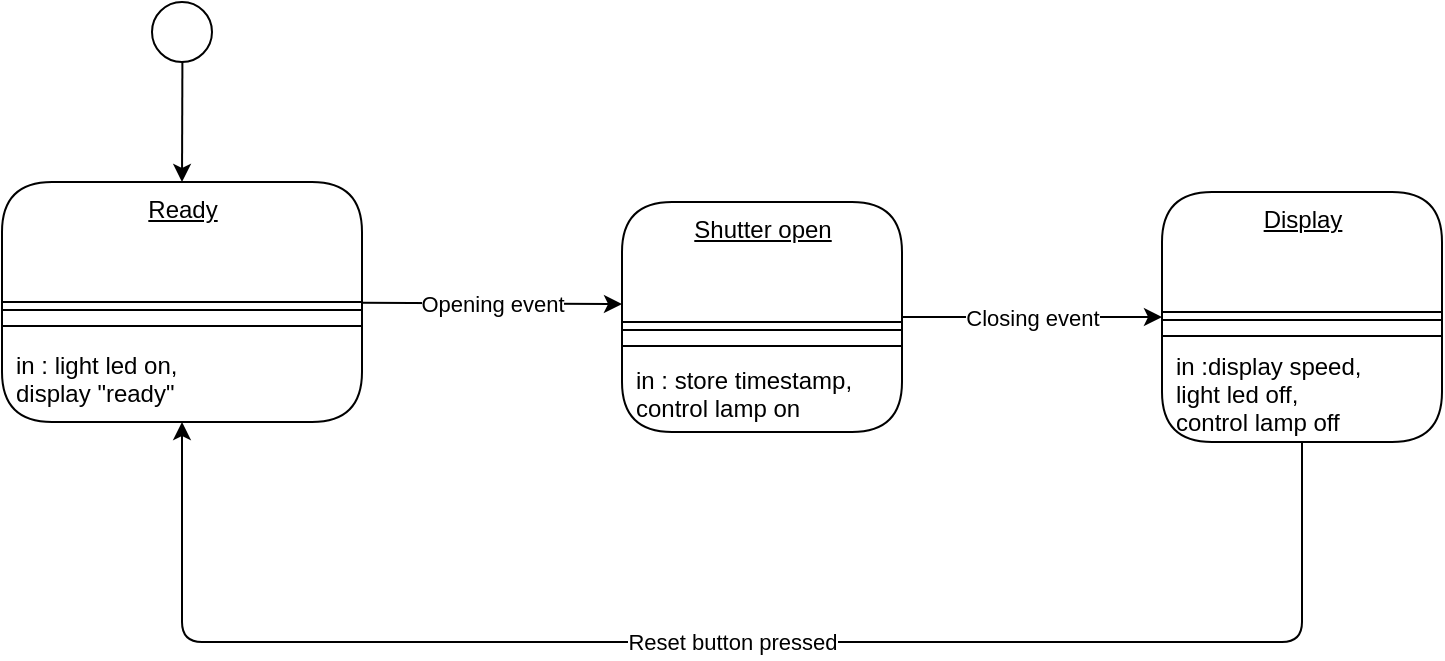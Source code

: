 <mxfile>
    <diagram id="H8QzE9k4dSghR86BbAld" name="Page-1">
        <mxGraphModel dx="736" dy="451" grid="1" gridSize="10" guides="1" tooltips="1" connect="1" arrows="1" fold="1" page="1" pageScale="1" pageWidth="827" pageHeight="1169" math="0" shadow="0">
            <root>
                <mxCell id="0"/>
                <mxCell id="1" parent="0"/>
                <mxCell id="20" value="Opening event" style="edgeStyle=none;html=1;entryX=0;entryY=0.444;entryDx=0;entryDy=0;entryPerimeter=0;" edge="1" parent="1" source="4" target="13">
                    <mxGeometry relative="1" as="geometry"/>
                </mxCell>
                <mxCell id="4" value="Ready" style="swimlane;fontStyle=4;align=center;verticalAlign=top;childLayout=stackLayout;horizontal=1;startSize=60;horizontalStack=0;resizeParent=1;resizeParentMax=0;resizeLast=0;collapsible=0;marginBottom=0;html=1;rounded=1;absoluteArcSize=1;arcSize=50;" vertex="1" parent="1">
                    <mxGeometry x="30" y="110" width="180" height="120" as="geometry"/>
                </mxCell>
                <mxCell id="7" value="" style="line;strokeWidth=1;fillColor=none;align=left;verticalAlign=middle;spacingTop=-1;spacingLeft=3;spacingRight=3;rotatable=0;labelPosition=right;points=[];portConstraint=eastwest;" vertex="1" parent="4">
                    <mxGeometry y="60" width="180" height="8" as="geometry"/>
                </mxCell>
                <mxCell id="9" value="" style="line;strokeWidth=1;fillColor=none;align=left;verticalAlign=middle;spacingTop=-1;spacingLeft=3;spacingRight=3;rotatable=0;labelPosition=right;points=[];portConstraint=eastwest;" vertex="1" parent="4">
                    <mxGeometry y="68" width="180" height="8" as="geometry"/>
                </mxCell>
                <mxCell id="10" value="in : light led on, &#10;display &quot;ready&quot;" style="fillColor=none;strokeColor=none;align=left;verticalAlign=middle;spacingLeft=5;" vertex="1" parent="4">
                    <mxGeometry y="76" width="180" height="44" as="geometry"/>
                </mxCell>
                <mxCell id="12" style="edgeStyle=none;html=1;entryX=0.5;entryY=0;entryDx=0;entryDy=0;" edge="1" parent="1" source="11" target="4">
                    <mxGeometry relative="1" as="geometry"/>
                </mxCell>
                <mxCell id="11" value="" style="ellipse;fillColor=#ffffff;strokeColor=#000000;" vertex="1" parent="1">
                    <mxGeometry x="105" y="20" width="30" height="30" as="geometry"/>
                </mxCell>
                <mxCell id="28" value="Closing event" style="edgeStyle=none;html=1;" edge="1" parent="1" source="13" target="21">
                    <mxGeometry relative="1" as="geometry"/>
                </mxCell>
                <mxCell id="13" value="Shutter open" style="swimlane;fontStyle=4;align=center;verticalAlign=top;childLayout=stackLayout;horizontal=1;startSize=60;horizontalStack=0;resizeParent=1;resizeParentMax=0;resizeLast=0;collapsible=0;marginBottom=0;html=1;rounded=1;absoluteArcSize=1;arcSize=50;" vertex="1" parent="1">
                    <mxGeometry x="340" y="120" width="140" height="115" as="geometry"/>
                </mxCell>
                <mxCell id="16" value="" style="line;strokeWidth=1;fillColor=none;align=left;verticalAlign=middle;spacingTop=-1;spacingLeft=3;spacingRight=3;rotatable=0;labelPosition=right;points=[];portConstraint=eastwest;" vertex="1" parent="13">
                    <mxGeometry y="60" width="140" height="8" as="geometry"/>
                </mxCell>
                <mxCell id="18" value="" style="line;strokeWidth=1;fillColor=none;align=left;verticalAlign=middle;spacingTop=-1;spacingLeft=3;spacingRight=3;rotatable=0;labelPosition=right;points=[];portConstraint=eastwest;" vertex="1" parent="13">
                    <mxGeometry y="68" width="140" height="8" as="geometry"/>
                </mxCell>
                <mxCell id="19" value="in : store timestamp, &#10;control lamp on" style="fillColor=none;strokeColor=none;align=left;verticalAlign=middle;spacingLeft=5;" vertex="1" parent="13">
                    <mxGeometry y="76" width="140" height="39" as="geometry"/>
                </mxCell>
                <mxCell id="29" value="Reset button pressed" style="edgeStyle=none;html=1;" edge="1" parent="1" source="21" target="4">
                    <mxGeometry relative="1" as="geometry">
                        <Array as="points">
                            <mxPoint x="680" y="340"/>
                            <mxPoint x="120" y="340"/>
                        </Array>
                    </mxGeometry>
                </mxCell>
                <mxCell id="21" value="Display" style="swimlane;fontStyle=4;align=center;verticalAlign=top;childLayout=stackLayout;horizontal=1;startSize=60;horizontalStack=0;resizeParent=1;resizeParentMax=0;resizeLast=0;collapsible=0;marginBottom=0;html=1;rounded=1;absoluteArcSize=1;arcSize=50;" vertex="1" parent="1">
                    <mxGeometry x="610" y="115" width="140" height="125" as="geometry"/>
                </mxCell>
                <mxCell id="24" value="" style="line;strokeWidth=1;fillColor=none;align=left;verticalAlign=middle;spacingTop=-1;spacingLeft=3;spacingRight=3;rotatable=0;labelPosition=right;points=[];portConstraint=eastwest;" vertex="1" parent="21">
                    <mxGeometry y="60" width="140" height="8" as="geometry"/>
                </mxCell>
                <mxCell id="26" value="" style="line;strokeWidth=1;fillColor=none;align=left;verticalAlign=middle;spacingTop=-1;spacingLeft=3;spacingRight=3;rotatable=0;labelPosition=right;points=[];portConstraint=eastwest;" vertex="1" parent="21">
                    <mxGeometry y="68" width="140" height="8" as="geometry"/>
                </mxCell>
                <mxCell id="27" value="in :display speed,&#10;light led off,&#10;control lamp off" style="fillColor=none;strokeColor=none;align=left;verticalAlign=middle;spacingLeft=5;" vertex="1" parent="21">
                    <mxGeometry y="76" width="140" height="49" as="geometry"/>
                </mxCell>
            </root>
        </mxGraphModel>
    </diagram>
</mxfile>